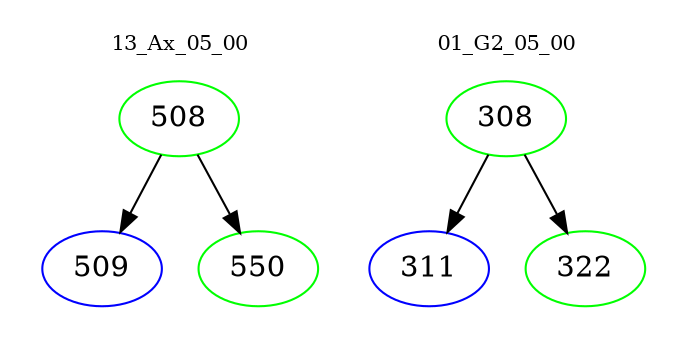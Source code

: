 digraph{
subgraph cluster_0 {
color = white
label = "13_Ax_05_00";
fontsize=10;
T0_508 [label="508", color="green"]
T0_508 -> T0_509 [color="black"]
T0_509 [label="509", color="blue"]
T0_508 -> T0_550 [color="black"]
T0_550 [label="550", color="green"]
}
subgraph cluster_1 {
color = white
label = "01_G2_05_00";
fontsize=10;
T1_308 [label="308", color="green"]
T1_308 -> T1_311 [color="black"]
T1_311 [label="311", color="blue"]
T1_308 -> T1_322 [color="black"]
T1_322 [label="322", color="green"]
}
}
